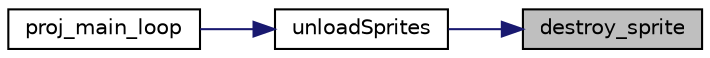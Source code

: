 digraph "destroy_sprite"
{
 // LATEX_PDF_SIZE
  edge [fontname="Helvetica",fontsize="10",labelfontname="Helvetica",labelfontsize="10"];
  node [fontname="Helvetica",fontsize="10",shape=record];
  rankdir="RL";
  Node1 [label="destroy_sprite",height=0.2,width=0.4,color="black", fillcolor="grey75", style="filled", fontcolor="black",tooltip="A function that unloaeds and frees the memory the Sprite was using."];
  Node1 -> Node2 [dir="back",color="midnightblue",fontsize="10",style="solid"];
  Node2 [label="unloadSprites",height=0.2,width=0.4,color="black", fillcolor="white", style="filled",URL="$sprites_8c.html#a63fa6c79e62b0312264aef80de816ebd",tooltip="A function that loads all the needed Sprites when te program starts running, it also frees the memory..."];
  Node2 -> Node3 [dir="back",color="midnightblue",fontsize="10",style="solid"];
  Node3 [label="proj_main_loop",height=0.2,width=0.4,color="black", fillcolor="white", style="filled",URL="$main_8c.html#a2a16f651eccbd248e1ad3b3b924b143b",tooltip=" "];
}

